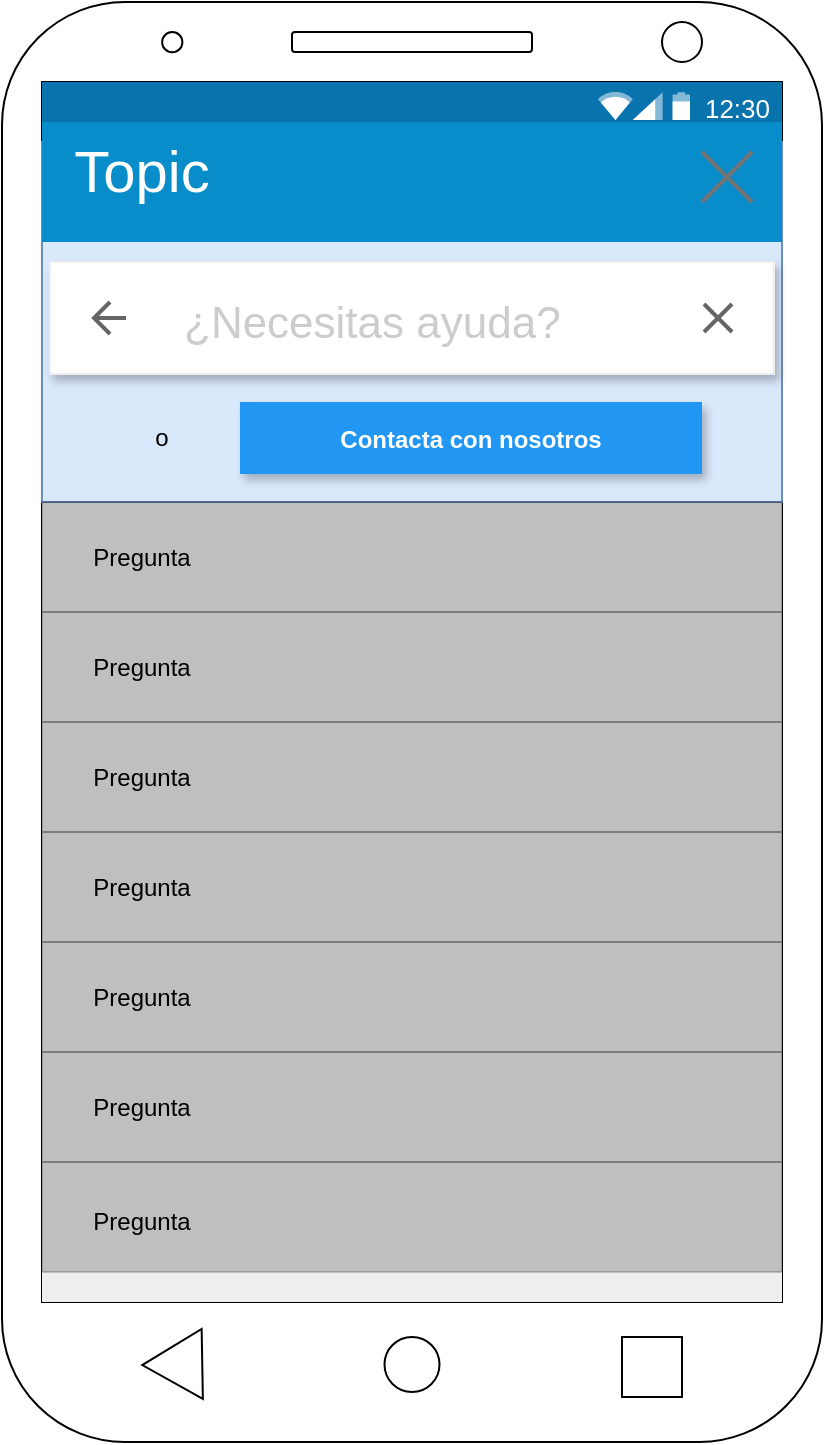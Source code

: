 <mxfile version="12.9.7" type="device"><diagram id="U2bW3avmM8vpmBXSzCzB" name="Page-1"><mxGraphModel dx="1422" dy="744" grid="1" gridSize="10" guides="1" tooltips="1" connect="1" arrows="1" fold="1" page="1" pageScale="1" pageWidth="827" pageHeight="1169" math="0" shadow="0"><root><mxCell id="0"/><mxCell id="1" parent="0"/><mxCell id="3NoMwBL9-WwyrKNmWwVy-1" value="" style="rounded=1;whiteSpace=wrap;html=1;" parent="1" vertex="1"><mxGeometry x="120" y="40" width="410" height="720" as="geometry"/></mxCell><mxCell id="3NoMwBL9-WwyrKNmWwVy-2" value="" style="rounded=0;whiteSpace=wrap;html=1;" parent="1" vertex="1"><mxGeometry x="140" y="80" width="370" height="610" as="geometry"/></mxCell><mxCell id="NHX9Jr03b7kNrBQQigVn-1" value="" style="shape=rect;fillColor=#eeeeee;strokeColor=none;" vertex="1" parent="1"><mxGeometry x="140" y="80" width="370" height="610" as="geometry"/></mxCell><mxCell id="NHX9Jr03b7kNrBQQigVn-7" value="" style="rounded=0;whiteSpace=wrap;html=1;fillColor=#dae8fc;strokeColor=#6c8ebf;" vertex="1" parent="1"><mxGeometry x="140" y="110" width="370" height="180" as="geometry"/></mxCell><mxCell id="3NoMwBL9-WwyrKNmWwVy-3" value="" style="ellipse;whiteSpace=wrap;html=1;aspect=fixed;" parent="1" vertex="1"><mxGeometry x="311.25" y="707.5" width="27.5" height="27.5" as="geometry"/></mxCell><mxCell id="3NoMwBL9-WwyrKNmWwVy-4" value="" style="triangle;whiteSpace=wrap;html=1;rotation=-181;" parent="1" vertex="1"><mxGeometry x="190.13" y="703.75" width="30" height="35" as="geometry"/></mxCell><mxCell id="3NoMwBL9-WwyrKNmWwVy-5" value="" style="whiteSpace=wrap;html=1;aspect=fixed;" parent="1" vertex="1"><mxGeometry x="430" y="707.5" width="30" height="30" as="geometry"/></mxCell><mxCell id="3NoMwBL9-WwyrKNmWwVy-6" value="" style="ellipse;whiteSpace=wrap;html=1;aspect=fixed;" parent="1" vertex="1"><mxGeometry x="450" y="50" width="20" height="20" as="geometry"/></mxCell><mxCell id="3NoMwBL9-WwyrKNmWwVy-7" value="" style="ellipse;whiteSpace=wrap;html=1;aspect=fixed;" parent="1" vertex="1"><mxGeometry x="200.07" y="55" width="10.13" height="10.13" as="geometry"/></mxCell><mxCell id="3NoMwBL9-WwyrKNmWwVy-8" value="" style="rounded=1;whiteSpace=wrap;html=1;" parent="1" vertex="1"><mxGeometry x="265" y="55" width="120" height="10" as="geometry"/></mxCell><mxCell id="NHX9Jr03b7kNrBQQigVn-2" value="¿Necesitas ayuda?" style="dashed=0;shape=rect;shadow=1;strokeColor=#eeeeee;strokeWidth=1;fillColor=#ffffff;fontSize=22;fontColor=#CCCCCC;align=left;spacingLeft=65;" vertex="1" parent="1"><mxGeometry x="144" y="170" width="362" height="56" as="geometry"/></mxCell><mxCell id="NHX9Jr03b7kNrBQQigVn-3" value="" style="dashed=0;shape=mxgraph.gmdl.left;strokeWidth=2;strokeColor=#666666;" vertex="1" parent="NHX9Jr03b7kNrBQQigVn-2"><mxGeometry y="0.5" width="16" height="16" relative="1" as="geometry"><mxPoint x="22" y="-8" as="offset"/></mxGeometry></mxCell><mxCell id="NHX9Jr03b7kNrBQQigVn-4" value="" style="dashed=0;shape=mxgraph.gmdl.x;strokeWidth=2;strokeColor=#666666;" vertex="1" parent="NHX9Jr03b7kNrBQQigVn-2"><mxGeometry x="1" y="0.5" width="14" height="14" relative="1" as="geometry"><mxPoint x="-35" y="-7" as="offset"/></mxGeometry></mxCell><mxCell id="NHX9Jr03b7kNrBQQigVn-5" value="Contacta con nosotros" style="dashed=0;align=center;fontSize=12;shape=rect;fillColor=#2196F3;strokeColor=none;fontStyle=1;shadow=1;fontColor=#ffffff;" vertex="1" parent="1"><mxGeometry x="239" y="240" width="231" height="36" as="geometry"/></mxCell><mxCell id="NHX9Jr03b7kNrBQQigVn-6" value="o" style="text;html=1;strokeColor=none;fillColor=none;align=center;verticalAlign=middle;whiteSpace=wrap;rounded=0;" vertex="1" parent="1"><mxGeometry x="180" y="248" width="40" height="20" as="geometry"/></mxCell><mxCell id="NHX9Jr03b7kNrBQQigVn-29" value="12:30" style="dashed=0;align=center;fontSize=12;shape=rect;align=right;fillColor=#0973AE;strokeColor=none;fontColor=#FFFFFF;spacingRight=4;spacingTop=1;fontStyle=0;fontSize=13;resizeWidth=1;" vertex="1" parent="1"><mxGeometry x="140" y="80" width="370" height="24" as="geometry"/></mxCell><mxCell id="NHX9Jr03b7kNrBQQigVn-30" value="" style="dashed=0;html=1;shape=mxgraph.gmdl.top_bar;fillColor=#0973AE;strokeColor=none;" vertex="1" parent="NHX9Jr03b7kNrBQQigVn-29"><mxGeometry x="1" y="0.5" width="46" height="14" relative="1" as="geometry"><mxPoint x="-92" y="-7" as="offset"/></mxGeometry></mxCell><mxCell id="NHX9Jr03b7kNrBQQigVn-31" value="" style="dashed=0;align=center;fontSize=12;shape=rect;strokeColor=none;fillColor=#098DCA;resizeWidth=1;" vertex="1" parent="1"><mxGeometry x="140" y="100" width="370" height="60" as="geometry"><mxPoint x="-460" y="-100" as="offset"/></mxGeometry></mxCell><mxCell id="NHX9Jr03b7kNrBQQigVn-35" value="" style="dashed=0;aspect=fixed;verticalLabelPosition=bottom;verticalAlign=top;align=center;shape=mxgraph.gmdl.x;strokeColor=#737373;fillColor=#737373;shadow=0;strokeWidth=2;" vertex="1" parent="1"><mxGeometry x="470" y="115" width="25" height="25" as="geometry"/></mxCell><mxCell id="NHX9Jr03b7kNrBQQigVn-36" value="&lt;font style=&quot;font-size: 29px&quot; color=&quot;#FFFFFF&quot;&gt;Topic&lt;/font&gt;" style="text;html=1;strokeColor=none;fillColor=none;align=center;verticalAlign=middle;whiteSpace=wrap;rounded=0;" vertex="1" parent="1"><mxGeometry x="170" y="115" width="40" height="20" as="geometry"/></mxCell><mxCell id="NHX9Jr03b7kNrBQQigVn-69" value="" style="dashed=0;shape=rect;resizeWidth=1;strokeColor=#000000;fillColor=#000000;opacity=20;fontSize=14;fontColor=#000000;verticalAlign=middle;align=left;spacingLeft=72;" vertex="1" parent="1"><mxGeometry x="140" y="290" width="370" height="55" as="geometry"><mxPoint y="81" as="offset"/></mxGeometry></mxCell><mxCell id="NHX9Jr03b7kNrBQQigVn-71" value="" style="dashed=0;shape=rect;resizeWidth=1;strokeColor=#000000;fillColor=#000000;opacity=20;fontSize=14;fontColor=#000000;verticalAlign=middle;align=left;spacingLeft=72;" vertex="1" parent="1"><mxGeometry x="140" y="345" width="370" height="55" as="geometry"><mxPoint y="81" as="offset"/></mxGeometry></mxCell><mxCell id="NHX9Jr03b7kNrBQQigVn-72" value="" style="dashed=0;shape=rect;resizeWidth=1;strokeColor=#000000;fillColor=#000000;opacity=20;fontSize=14;fontColor=#000000;verticalAlign=middle;align=left;spacingLeft=72;" vertex="1" parent="1"><mxGeometry x="140" y="400" width="370" height="55" as="geometry"><mxPoint y="81" as="offset"/></mxGeometry></mxCell><mxCell id="NHX9Jr03b7kNrBQQigVn-73" value="" style="dashed=0;shape=rect;resizeWidth=1;strokeColor=#000000;fillColor=#000000;opacity=20;fontSize=14;fontColor=#000000;verticalAlign=middle;align=left;spacingLeft=72;" vertex="1" parent="1"><mxGeometry x="140" y="455" width="370" height="55" as="geometry"><mxPoint y="81" as="offset"/></mxGeometry></mxCell><mxCell id="NHX9Jr03b7kNrBQQigVn-74" value="" style="dashed=0;shape=rect;resizeWidth=1;strokeColor=#000000;fillColor=#000000;opacity=20;fontSize=14;fontColor=#000000;verticalAlign=middle;align=left;spacingLeft=72;" vertex="1" parent="1"><mxGeometry x="140" y="510" width="370" height="55" as="geometry"><mxPoint y="81" as="offset"/></mxGeometry></mxCell><mxCell id="NHX9Jr03b7kNrBQQigVn-75" value="" style="dashed=0;shape=rect;resizeWidth=1;strokeColor=#000000;fillColor=#000000;opacity=20;fontSize=14;fontColor=#000000;verticalAlign=middle;align=left;spacingLeft=72;" vertex="1" parent="1"><mxGeometry x="140" y="565" width="370" height="55" as="geometry"><mxPoint y="81" as="offset"/></mxGeometry></mxCell><mxCell id="NHX9Jr03b7kNrBQQigVn-76" value="" style="dashed=0;shape=rect;resizeWidth=1;strokeColor=#000000;fillColor=#000000;opacity=20;fontSize=14;fontColor=#000000;verticalAlign=middle;align=left;spacingLeft=72;" vertex="1" parent="1"><mxGeometry x="140" y="620" width="370" height="55" as="geometry"><mxPoint y="81" as="offset"/></mxGeometry></mxCell><mxCell id="NHX9Jr03b7kNrBQQigVn-92" value="Pregunta" style="text;html=1;strokeColor=none;fillColor=none;align=center;verticalAlign=middle;whiteSpace=wrap;rounded=0;" vertex="1" parent="1"><mxGeometry x="170" y="308" width="40" height="20" as="geometry"/></mxCell><mxCell id="NHX9Jr03b7kNrBQQigVn-93" value="Pregunta" style="text;html=1;strokeColor=none;fillColor=none;align=center;verticalAlign=middle;whiteSpace=wrap;rounded=0;" vertex="1" parent="1"><mxGeometry x="170.2" y="362.5" width="40" height="20" as="geometry"/></mxCell><mxCell id="NHX9Jr03b7kNrBQQigVn-94" value="Pregunta" style="text;html=1;strokeColor=none;fillColor=none;align=center;verticalAlign=middle;whiteSpace=wrap;rounded=0;" vertex="1" parent="1"><mxGeometry x="170" y="417.5" width="40" height="20" as="geometry"/></mxCell><mxCell id="NHX9Jr03b7kNrBQQigVn-95" value="Pregunta" style="text;html=1;strokeColor=none;fillColor=none;align=center;verticalAlign=middle;whiteSpace=wrap;rounded=0;" vertex="1" parent="1"><mxGeometry x="170" y="472.5" width="40" height="20" as="geometry"/></mxCell><mxCell id="NHX9Jr03b7kNrBQQigVn-96" value="Pregunta" style="text;html=1;strokeColor=none;fillColor=none;align=center;verticalAlign=middle;whiteSpace=wrap;rounded=0;" vertex="1" parent="1"><mxGeometry x="170.2" y="527.5" width="40" height="20" as="geometry"/></mxCell><mxCell id="NHX9Jr03b7kNrBQQigVn-97" value="Pregunta" style="text;html=1;strokeColor=none;fillColor=none;align=center;verticalAlign=middle;whiteSpace=wrap;rounded=0;" vertex="1" parent="1"><mxGeometry x="170" y="582.5" width="40" height="20" as="geometry"/></mxCell><mxCell id="NHX9Jr03b7kNrBQQigVn-98" value="Pregunta" style="text;html=1;strokeColor=none;fillColor=none;align=center;verticalAlign=middle;whiteSpace=wrap;rounded=0;" vertex="1" parent="1"><mxGeometry x="170.2" y="640" width="40" height="20" as="geometry"/></mxCell></root></mxGraphModel></diagram></mxfile>